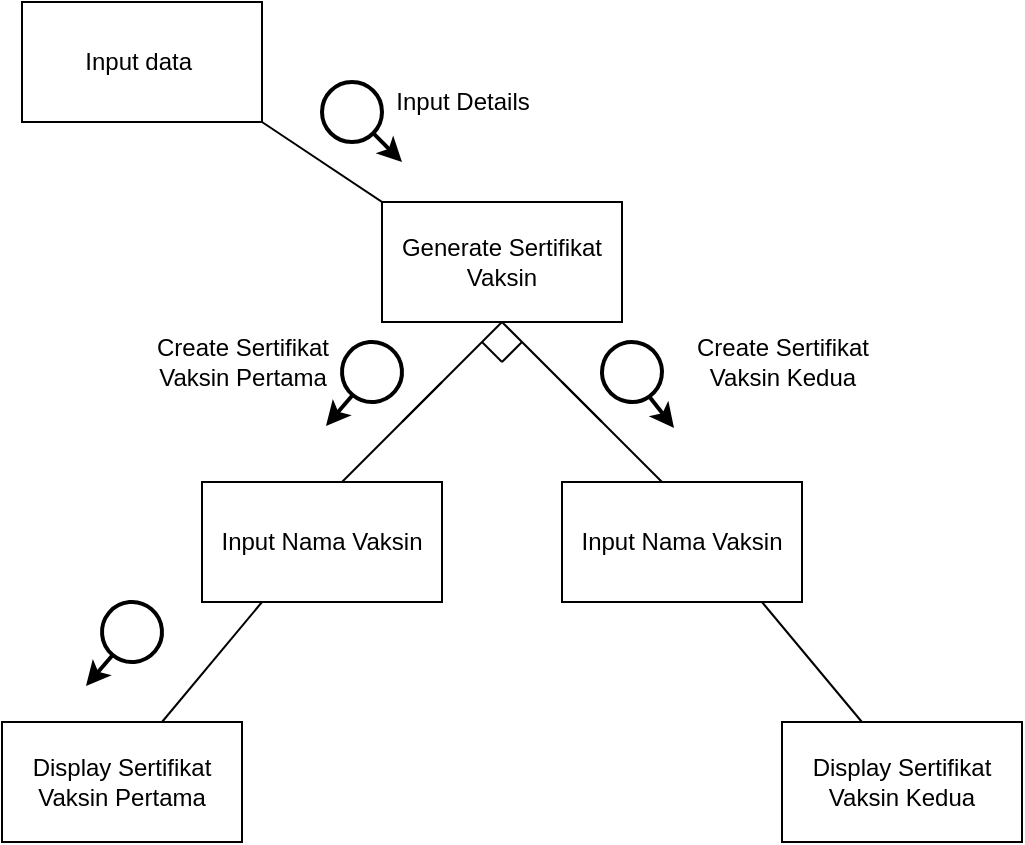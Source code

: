 <mxfile version="15.5.2" type="github">
  <diagram id="YdDna5wf6lkxO3OQUgUv" name="Page-1">
    <mxGraphModel dx="934" dy="495" grid="1" gridSize="10" guides="1" tooltips="1" connect="1" arrows="1" fold="1" page="1" pageScale="1" pageWidth="1200" pageHeight="1920" math="0" shadow="0">
      <root>
        <mxCell id="0" />
        <mxCell id="1" parent="0" />
        <mxCell id="4TCjwK-H87fOxwBE0hCD-6" value="" style="group" vertex="1" connectable="0" parent="1">
          <mxGeometry x="240" y="80" width="300" height="160" as="geometry" />
        </mxCell>
        <mxCell id="4TCjwK-H87fOxwBE0hCD-1" value="Input data&amp;nbsp;" style="rounded=0;whiteSpace=wrap;html=1;" vertex="1" parent="4TCjwK-H87fOxwBE0hCD-6">
          <mxGeometry width="120" height="60" as="geometry" />
        </mxCell>
        <mxCell id="4TCjwK-H87fOxwBE0hCD-5" value="" style="endArrow=classic;html=1;rounded=0;entryX=0.25;entryY=0.333;entryDx=0;entryDy=0;entryPerimeter=0;" edge="1" parent="4TCjwK-H87fOxwBE0hCD-6" target="4TCjwK-H87fOxwBE0hCD-3">
          <mxGeometry width="50" height="50" relative="1" as="geometry">
            <mxPoint x="120" y="60" as="sourcePoint" />
            <mxPoint x="180" y="100" as="targetPoint" />
          </mxGeometry>
        </mxCell>
        <mxCell id="4TCjwK-H87fOxwBE0hCD-9" value="" style="group;rotation=90;" vertex="1" connectable="0" parent="4TCjwK-H87fOxwBE0hCD-6">
          <mxGeometry x="150" y="40" width="40" height="40" as="geometry" />
        </mxCell>
        <mxCell id="4TCjwK-H87fOxwBE0hCD-7" value="" style="ellipse;whiteSpace=wrap;html=1;aspect=fixed;fontStyle=1;strokeWidth=2;rotation=90;" vertex="1" parent="4TCjwK-H87fOxwBE0hCD-9">
          <mxGeometry width="30" height="30" as="geometry" />
        </mxCell>
        <mxCell id="4TCjwK-H87fOxwBE0hCD-8" value="" style="endArrow=classic;html=1;rounded=0;exitX=1;exitY=0;exitDx=0;exitDy=0;fontStyle=1;strokeWidth=2;" edge="1" parent="4TCjwK-H87fOxwBE0hCD-9" source="4TCjwK-H87fOxwBE0hCD-7">
          <mxGeometry width="50" height="50" relative="1" as="geometry">
            <mxPoint x="10" y="10" as="sourcePoint" />
            <mxPoint x="40" y="40" as="targetPoint" />
          </mxGeometry>
        </mxCell>
        <mxCell id="4TCjwK-H87fOxwBE0hCD-13" value="Input Details" style="text;html=1;align=center;verticalAlign=middle;resizable=0;points=[];autosize=1;strokeColor=none;fillColor=none;" vertex="1" parent="4TCjwK-H87fOxwBE0hCD-6">
          <mxGeometry x="180" y="40" width="80" height="20" as="geometry" />
        </mxCell>
        <mxCell id="4TCjwK-H87fOxwBE0hCD-3" value="Generate Sertifikat Vaksin" style="rounded=0;whiteSpace=wrap;html=1;" vertex="1" parent="4TCjwK-H87fOxwBE0hCD-6">
          <mxGeometry x="180" y="100" width="120" height="60" as="geometry" />
        </mxCell>
        <mxCell id="4TCjwK-H87fOxwBE0hCD-27" value="" style="group" vertex="1" connectable="0" parent="1">
          <mxGeometry x="400" y="240" width="170" height="80" as="geometry" />
        </mxCell>
        <mxCell id="4TCjwK-H87fOxwBE0hCD-22" value="" style="group" vertex="1" connectable="0" parent="4TCjwK-H87fOxwBE0hCD-27">
          <mxGeometry x="30" width="100" height="50" as="geometry" />
        </mxCell>
        <mxCell id="4TCjwK-H87fOxwBE0hCD-19" value="" style="endArrow=none;html=1;rounded=0;strokeWidth=1;" edge="1" parent="4TCjwK-H87fOxwBE0hCD-22">
          <mxGeometry width="50" height="50" relative="1" as="geometry">
            <mxPoint x="100" y="50" as="sourcePoint" />
            <mxPoint x="50" as="targetPoint" />
          </mxGeometry>
        </mxCell>
        <mxCell id="4TCjwK-H87fOxwBE0hCD-18" value="" style="endArrow=none;html=1;rounded=0;strokeWidth=1;" edge="1" parent="4TCjwK-H87fOxwBE0hCD-22">
          <mxGeometry width="50" height="50" relative="1" as="geometry">
            <mxPoint y="50" as="sourcePoint" />
            <mxPoint x="50" as="targetPoint" />
          </mxGeometry>
        </mxCell>
        <mxCell id="4TCjwK-H87fOxwBE0hCD-20" value="" style="endArrow=none;html=1;rounded=0;strokeWidth=1;" edge="1" parent="4TCjwK-H87fOxwBE0hCD-22">
          <mxGeometry width="50" height="50" relative="1" as="geometry">
            <mxPoint x="50" y="20" as="sourcePoint" />
            <mxPoint x="60" y="10" as="targetPoint" />
          </mxGeometry>
        </mxCell>
        <mxCell id="4TCjwK-H87fOxwBE0hCD-21" value="" style="endArrow=none;html=1;rounded=0;strokeWidth=1;" edge="1" parent="4TCjwK-H87fOxwBE0hCD-22">
          <mxGeometry width="50" height="50" relative="1" as="geometry">
            <mxPoint x="50.0" y="20" as="sourcePoint" />
            <mxPoint x="40" y="10" as="targetPoint" />
            <Array as="points" />
          </mxGeometry>
        </mxCell>
        <mxCell id="4TCjwK-H87fOxwBE0hCD-25" value="" style="endArrow=none;html=1;rounded=0;strokeWidth=1;" edge="1" parent="4TCjwK-H87fOxwBE0hCD-27">
          <mxGeometry width="50" height="50" relative="1" as="geometry">
            <mxPoint y="80" as="sourcePoint" />
            <mxPoint x="50" y="30" as="targetPoint" />
          </mxGeometry>
        </mxCell>
        <mxCell id="4TCjwK-H87fOxwBE0hCD-26" value="" style="endArrow=none;html=1;rounded=0;strokeWidth=1;" edge="1" parent="4TCjwK-H87fOxwBE0hCD-27">
          <mxGeometry width="50" height="50" relative="1" as="geometry">
            <mxPoint x="160" y="80" as="sourcePoint" />
            <mxPoint x="110" y="30" as="targetPoint" />
          </mxGeometry>
        </mxCell>
        <mxCell id="4TCjwK-H87fOxwBE0hCD-28" value="" style="group;rotation=-185;" vertex="1" connectable="0" parent="4TCjwK-H87fOxwBE0hCD-27">
          <mxGeometry x="-10" y="10" width="40" height="40" as="geometry" />
        </mxCell>
        <mxCell id="4TCjwK-H87fOxwBE0hCD-29" value="" style="ellipse;whiteSpace=wrap;html=1;aspect=fixed;fontStyle=1;strokeWidth=2;rotation=-185;" vertex="1" parent="4TCjwK-H87fOxwBE0hCD-28">
          <mxGeometry x="10" width="30" height="30" as="geometry" />
        </mxCell>
        <mxCell id="4TCjwK-H87fOxwBE0hCD-30" value="" style="endArrow=classic;html=1;rounded=0;exitX=1;exitY=0;exitDx=0;exitDy=0;fontStyle=1;strokeWidth=2;" edge="1" parent="4TCjwK-H87fOxwBE0hCD-28" source="4TCjwK-H87fOxwBE0hCD-29">
          <mxGeometry width="50" height="50" relative="1" as="geometry">
            <mxPoint x="29" y="9" as="sourcePoint" />
            <mxPoint x="2" y="42" as="targetPoint" />
          </mxGeometry>
        </mxCell>
        <mxCell id="4TCjwK-H87fOxwBE0hCD-31" value="" style="group;rotation=100;" vertex="1" connectable="0" parent="4TCjwK-H87fOxwBE0hCD-27">
          <mxGeometry x="130" y="10" width="40" height="40" as="geometry" />
        </mxCell>
        <mxCell id="4TCjwK-H87fOxwBE0hCD-32" value="" style="ellipse;whiteSpace=wrap;html=1;aspect=fixed;fontStyle=1;strokeWidth=2;rotation=100;" vertex="1" parent="4TCjwK-H87fOxwBE0hCD-31">
          <mxGeometry width="30" height="30" as="geometry" />
        </mxCell>
        <mxCell id="4TCjwK-H87fOxwBE0hCD-33" value="" style="endArrow=classic;html=1;rounded=0;exitX=1;exitY=0;exitDx=0;exitDy=0;fontStyle=1;strokeWidth=2;" edge="1" parent="4TCjwK-H87fOxwBE0hCD-31" source="4TCjwK-H87fOxwBE0hCD-32">
          <mxGeometry width="50" height="50" relative="1" as="geometry">
            <mxPoint x="12" y="8" as="sourcePoint" />
            <mxPoint x="36" y="43" as="targetPoint" />
          </mxGeometry>
        </mxCell>
        <mxCell id="4TCjwK-H87fOxwBE0hCD-34" value="Create Sertifikat &lt;br&gt;Vaksin Pertama" style="text;html=1;align=center;verticalAlign=middle;resizable=0;points=[];autosize=1;strokeColor=none;fillColor=none;" vertex="1" parent="1">
          <mxGeometry x="300" y="245" width="100" height="30" as="geometry" />
        </mxCell>
        <mxCell id="4TCjwK-H87fOxwBE0hCD-36" value="Input Nama Vaksin" style="rounded=0;whiteSpace=wrap;html=1;strokeWidth=1;fillColor=none;" vertex="1" parent="1">
          <mxGeometry x="330" y="320" width="120" height="60" as="geometry" />
        </mxCell>
        <mxCell id="4TCjwK-H87fOxwBE0hCD-37" value="Input Nama Vaksin" style="rounded=0;whiteSpace=wrap;html=1;strokeWidth=1;fillColor=none;" vertex="1" parent="1">
          <mxGeometry x="510" y="320" width="120" height="60" as="geometry" />
        </mxCell>
        <mxCell id="4TCjwK-H87fOxwBE0hCD-42" value="Create Sertifikat &lt;br&gt;Vaksin Kedua" style="text;html=1;align=center;verticalAlign=middle;resizable=0;points=[];autosize=1;strokeColor=none;fillColor=none;" vertex="1" parent="1">
          <mxGeometry x="570" y="245" width="100" height="30" as="geometry" />
        </mxCell>
        <mxCell id="4TCjwK-H87fOxwBE0hCD-43" value="" style="endArrow=none;html=1;rounded=0;strokeWidth=1;entryX=0.25;entryY=1;entryDx=0;entryDy=0;" edge="1" parent="1" target="4TCjwK-H87fOxwBE0hCD-36">
          <mxGeometry width="50" height="50" relative="1" as="geometry">
            <mxPoint x="310" y="440" as="sourcePoint" />
            <mxPoint x="390" y="380" as="targetPoint" />
          </mxGeometry>
        </mxCell>
        <mxCell id="4TCjwK-H87fOxwBE0hCD-45" value="Display Sertifikat Vaksin Pertama" style="rounded=0;whiteSpace=wrap;html=1;strokeWidth=1;fillColor=none;" vertex="1" parent="1">
          <mxGeometry x="230" y="440" width="120" height="60" as="geometry" />
        </mxCell>
        <mxCell id="4TCjwK-H87fOxwBE0hCD-49" value="Display Sertifikat Vaksin Kedua" style="rounded=0;whiteSpace=wrap;html=1;strokeWidth=1;fillColor=none;" vertex="1" parent="1">
          <mxGeometry x="620" y="440" width="120" height="60" as="geometry" />
        </mxCell>
        <mxCell id="4TCjwK-H87fOxwBE0hCD-50" value="" style="endArrow=none;html=1;rounded=0;strokeWidth=1;exitX=0.333;exitY=0;exitDx=0;exitDy=0;exitPerimeter=0;entryX=0.833;entryY=1;entryDx=0;entryDy=0;entryPerimeter=0;" edge="1" parent="1" source="4TCjwK-H87fOxwBE0hCD-49" target="4TCjwK-H87fOxwBE0hCD-37">
          <mxGeometry width="50" height="50" relative="1" as="geometry">
            <mxPoint x="640" y="430" as="sourcePoint" />
            <mxPoint x="600" y="380" as="targetPoint" />
          </mxGeometry>
        </mxCell>
        <mxCell id="4TCjwK-H87fOxwBE0hCD-52" value="" style="group;rotation=-185;" vertex="1" connectable="0" parent="1">
          <mxGeometry x="270" y="380" width="40" height="40" as="geometry" />
        </mxCell>
        <mxCell id="4TCjwK-H87fOxwBE0hCD-53" value="" style="ellipse;whiteSpace=wrap;html=1;aspect=fixed;fontStyle=1;strokeWidth=2;rotation=-185;" vertex="1" parent="4TCjwK-H87fOxwBE0hCD-52">
          <mxGeometry x="10" width="30" height="30" as="geometry" />
        </mxCell>
        <mxCell id="4TCjwK-H87fOxwBE0hCD-54" value="" style="endArrow=classic;html=1;rounded=0;exitX=1;exitY=0;exitDx=0;exitDy=0;fontStyle=1;strokeWidth=2;" edge="1" parent="4TCjwK-H87fOxwBE0hCD-52" source="4TCjwK-H87fOxwBE0hCD-53">
          <mxGeometry width="50" height="50" relative="1" as="geometry">
            <mxPoint x="29" y="9" as="sourcePoint" />
            <mxPoint x="2" y="42" as="targetPoint" />
          </mxGeometry>
        </mxCell>
      </root>
    </mxGraphModel>
  </diagram>
</mxfile>
